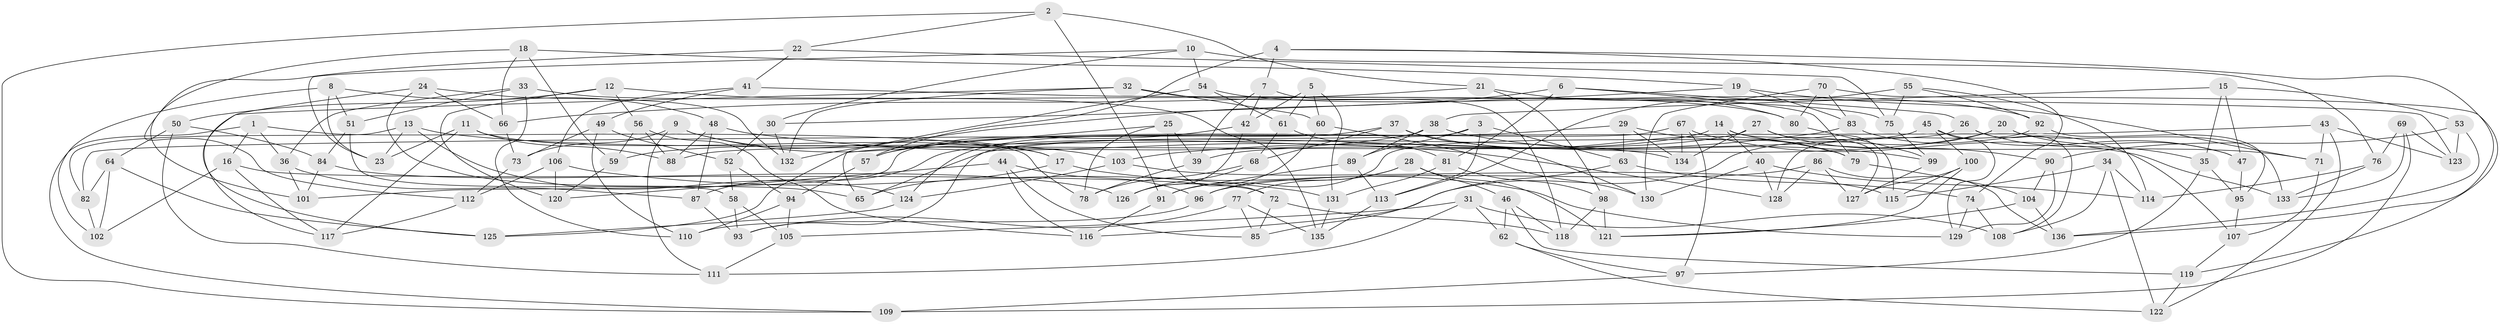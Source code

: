 // Generated by graph-tools (version 1.1) at 2025/16/03/09/25 04:16:16]
// undirected, 136 vertices, 272 edges
graph export_dot {
graph [start="1"]
  node [color=gray90,style=filled];
  1;
  2;
  3;
  4;
  5;
  6;
  7;
  8;
  9;
  10;
  11;
  12;
  13;
  14;
  15;
  16;
  17;
  18;
  19;
  20;
  21;
  22;
  23;
  24;
  25;
  26;
  27;
  28;
  29;
  30;
  31;
  32;
  33;
  34;
  35;
  36;
  37;
  38;
  39;
  40;
  41;
  42;
  43;
  44;
  45;
  46;
  47;
  48;
  49;
  50;
  51;
  52;
  53;
  54;
  55;
  56;
  57;
  58;
  59;
  60;
  61;
  62;
  63;
  64;
  65;
  66;
  67;
  68;
  69;
  70;
  71;
  72;
  73;
  74;
  75;
  76;
  77;
  78;
  79;
  80;
  81;
  82;
  83;
  84;
  85;
  86;
  87;
  88;
  89;
  90;
  91;
  92;
  93;
  94;
  95;
  96;
  97;
  98;
  99;
  100;
  101;
  102;
  103;
  104;
  105;
  106;
  107;
  108;
  109;
  110;
  111;
  112;
  113;
  114;
  115;
  116;
  117;
  118;
  119;
  120;
  121;
  122;
  123;
  124;
  125;
  126;
  127;
  128;
  129;
  130;
  131;
  132;
  133;
  134;
  135;
  136;
  1 -- 36;
  1 -- 16;
  1 -- 78;
  1 -- 109;
  2 -- 21;
  2 -- 91;
  2 -- 22;
  2 -- 109;
  3 -- 63;
  3 -- 89;
  3 -- 113;
  3 -- 93;
  4 -- 74;
  4 -- 57;
  4 -- 136;
  4 -- 7;
  5 -- 60;
  5 -- 42;
  5 -- 131;
  5 -- 61;
  6 -- 132;
  6 -- 79;
  6 -- 81;
  6 -- 26;
  7 -- 118;
  7 -- 39;
  7 -- 42;
  8 -- 51;
  8 -- 102;
  8 -- 23;
  8 -- 48;
  9 -- 111;
  9 -- 17;
  9 -- 73;
  9 -- 103;
  10 -- 76;
  10 -- 30;
  10 -- 23;
  10 -- 54;
  11 -- 23;
  11 -- 17;
  11 -- 88;
  11 -- 117;
  12 -- 56;
  12 -- 50;
  12 -- 120;
  12 -- 135;
  13 -- 124;
  13 -- 134;
  13 -- 82;
  13 -- 23;
  14 -- 127;
  14 -- 40;
  14 -- 71;
  14 -- 87;
  15 -- 38;
  15 -- 53;
  15 -- 47;
  15 -- 35;
  16 -- 72;
  16 -- 102;
  16 -- 117;
  17 -- 129;
  17 -- 65;
  18 -- 19;
  18 -- 59;
  18 -- 66;
  18 -- 112;
  19 -- 71;
  19 -- 83;
  19 -- 30;
  20 -- 47;
  20 -- 133;
  20 -- 65;
  20 -- 116;
  21 -- 98;
  21 -- 66;
  21 -- 80;
  22 -- 75;
  22 -- 41;
  22 -- 101;
  24 -- 132;
  24 -- 66;
  24 -- 125;
  24 -- 65;
  25 -- 78;
  25 -- 72;
  25 -- 39;
  25 -- 125;
  26 -- 35;
  26 -- 108;
  26 -- 91;
  27 -- 115;
  27 -- 134;
  27 -- 39;
  27 -- 90;
  28 -- 46;
  28 -- 96;
  28 -- 121;
  28 -- 77;
  29 -- 134;
  29 -- 79;
  29 -- 63;
  29 -- 57;
  30 -- 52;
  30 -- 132;
  31 -- 62;
  31 -- 111;
  31 -- 108;
  31 -- 105;
  32 -- 60;
  32 -- 132;
  32 -- 80;
  32 -- 117;
  33 -- 36;
  33 -- 75;
  33 -- 51;
  33 -- 110;
  34 -- 114;
  34 -- 122;
  34 -- 115;
  34 -- 108;
  35 -- 95;
  35 -- 97;
  36 -- 87;
  36 -- 101;
  37 -- 79;
  37 -- 124;
  37 -- 130;
  37 -- 68;
  38 -- 59;
  38 -- 99;
  38 -- 89;
  39 -- 78;
  40 -- 128;
  40 -- 130;
  40 -- 114;
  41 -- 49;
  41 -- 123;
  41 -- 106;
  42 -- 57;
  42 -- 126;
  43 -- 71;
  43 -- 82;
  43 -- 123;
  43 -- 122;
  44 -- 116;
  44 -- 85;
  44 -- 96;
  44 -- 120;
  45 -- 47;
  45 -- 88;
  45 -- 129;
  45 -- 100;
  46 -- 62;
  46 -- 118;
  46 -- 119;
  47 -- 95;
  48 -- 87;
  48 -- 88;
  48 -- 128;
  49 -- 110;
  49 -- 73;
  49 -- 52;
  50 -- 84;
  50 -- 111;
  50 -- 64;
  51 -- 58;
  51 -- 84;
  52 -- 94;
  52 -- 58;
  53 -- 90;
  53 -- 136;
  53 -- 123;
  54 -- 92;
  54 -- 61;
  54 -- 65;
  55 -- 75;
  55 -- 113;
  55 -- 92;
  55 -- 114;
  56 -- 59;
  56 -- 116;
  56 -- 88;
  57 -- 94;
  58 -- 105;
  58 -- 93;
  59 -- 120;
  60 -- 126;
  60 -- 130;
  61 -- 68;
  61 -- 81;
  62 -- 97;
  62 -- 122;
  63 -- 85;
  63 -- 74;
  64 -- 102;
  64 -- 125;
  64 -- 82;
  66 -- 73;
  67 -- 97;
  67 -- 134;
  67 -- 133;
  67 -- 101;
  68 -- 126;
  68 -- 78;
  69 -- 109;
  69 -- 133;
  69 -- 76;
  69 -- 123;
  70 -- 80;
  70 -- 130;
  70 -- 119;
  70 -- 83;
  71 -- 107;
  72 -- 118;
  72 -- 85;
  73 -- 112;
  74 -- 108;
  74 -- 129;
  75 -- 99;
  76 -- 114;
  76 -- 133;
  77 -- 93;
  77 -- 135;
  77 -- 85;
  79 -- 104;
  80 -- 99;
  81 -- 98;
  81 -- 131;
  82 -- 102;
  83 -- 107;
  83 -- 103;
  84 -- 126;
  84 -- 101;
  86 -- 127;
  86 -- 128;
  86 -- 96;
  86 -- 136;
  87 -- 93;
  89 -- 91;
  89 -- 113;
  90 -- 104;
  90 -- 129;
  91 -- 116;
  92 -- 128;
  92 -- 95;
  94 -- 110;
  94 -- 105;
  95 -- 107;
  96 -- 110;
  97 -- 109;
  98 -- 121;
  98 -- 118;
  99 -- 127;
  100 -- 127;
  100 -- 121;
  100 -- 115;
  103 -- 124;
  103 -- 115;
  104 -- 121;
  104 -- 136;
  105 -- 111;
  106 -- 120;
  106 -- 131;
  106 -- 112;
  107 -- 119;
  112 -- 117;
  113 -- 135;
  119 -- 122;
  124 -- 125;
  131 -- 135;
}
